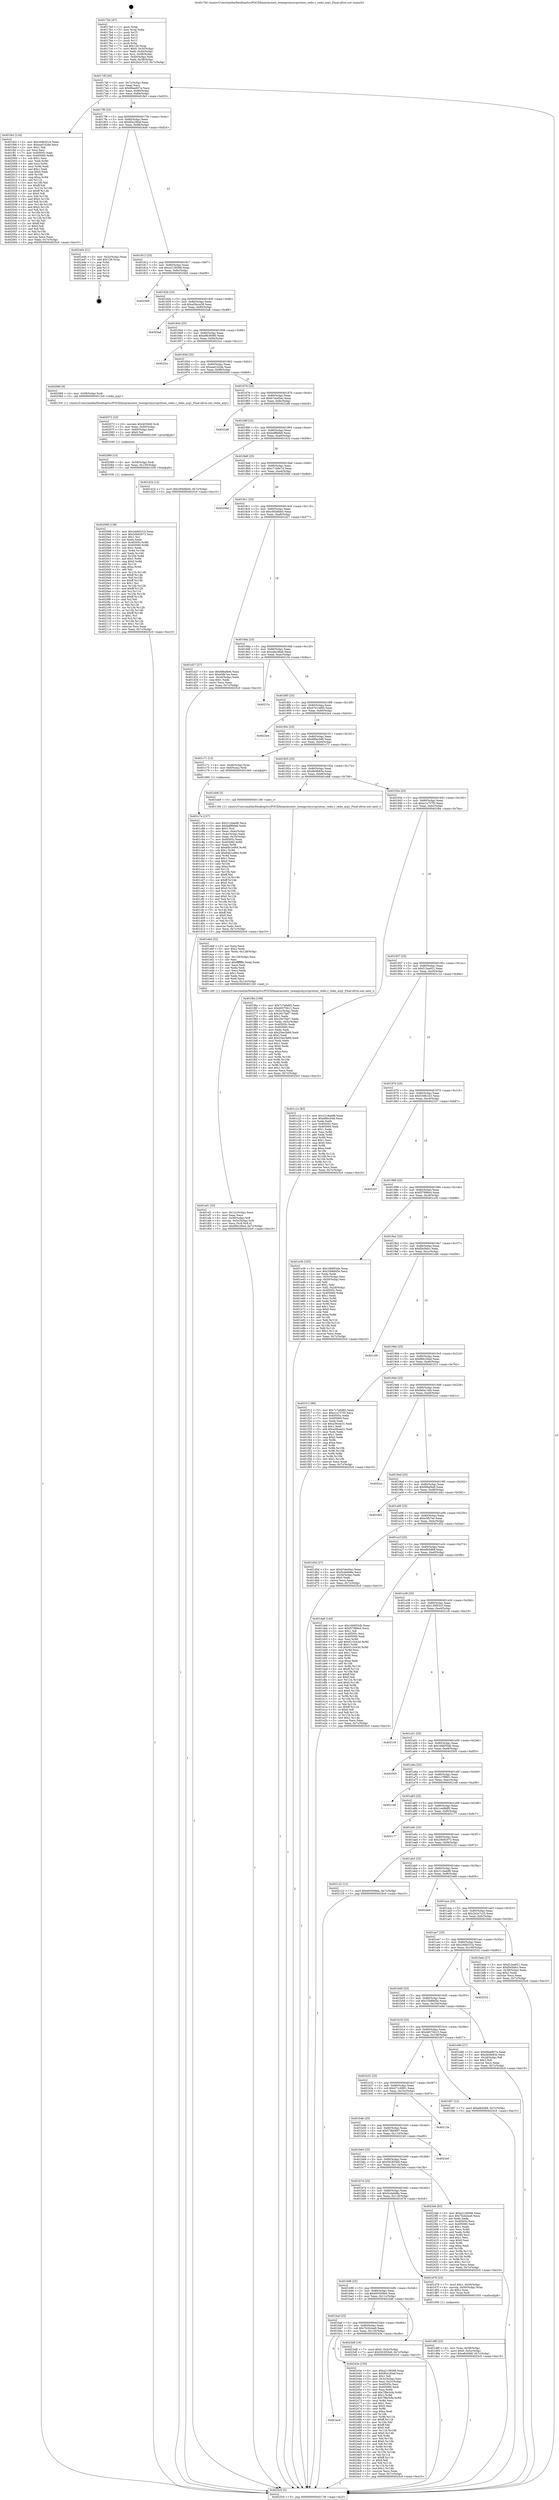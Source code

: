 digraph "0x4017b0" {
  label = "0x4017b0 (/mnt/c/Users/mathe/Desktop/tcc/POCII/binaries/extr_twemproxysrcprotonc_redis.c_redis_arg1_Final-ollvm.out::main(0))"
  labelloc = "t"
  node[shape=record]

  Entry [label="",width=0.3,height=0.3,shape=circle,fillcolor=black,style=filled]
  "0x4017df" [label="{
     0x4017df [26]\l
     | [instrs]\l
     &nbsp;&nbsp;0x4017df \<+3\>: mov -0x7c(%rbp),%eax\l
     &nbsp;&nbsp;0x4017e2 \<+2\>: mov %eax,%ecx\l
     &nbsp;&nbsp;0x4017e4 \<+6\>: sub $0x89ae857a,%ecx\l
     &nbsp;&nbsp;0x4017ea \<+3\>: mov %eax,-0x80(%rbp)\l
     &nbsp;&nbsp;0x4017ed \<+6\>: mov %ecx,-0x84(%rbp)\l
     &nbsp;&nbsp;0x4017f3 \<+6\>: je 0000000000401fe3 \<main+0x833\>\l
  }"]
  "0x401fe3" [label="{
     0x401fe3 [134]\l
     | [instrs]\l
     &nbsp;&nbsp;0x401fe3 \<+5\>: mov $0x2ddb531b,%eax\l
     &nbsp;&nbsp;0x401fe8 \<+5\>: mov $0xaad1d2de,%ecx\l
     &nbsp;&nbsp;0x401fed \<+2\>: mov $0x1,%dl\l
     &nbsp;&nbsp;0x401fef \<+2\>: xor %esi,%esi\l
     &nbsp;&nbsp;0x401ff1 \<+7\>: mov 0x40505c,%edi\l
     &nbsp;&nbsp;0x401ff8 \<+8\>: mov 0x405060,%r8d\l
     &nbsp;&nbsp;0x402000 \<+3\>: sub $0x1,%esi\l
     &nbsp;&nbsp;0x402003 \<+3\>: mov %edi,%r9d\l
     &nbsp;&nbsp;0x402006 \<+3\>: add %esi,%r9d\l
     &nbsp;&nbsp;0x402009 \<+4\>: imul %r9d,%edi\l
     &nbsp;&nbsp;0x40200d \<+3\>: and $0x1,%edi\l
     &nbsp;&nbsp;0x402010 \<+3\>: cmp $0x0,%edi\l
     &nbsp;&nbsp;0x402013 \<+4\>: sete %r10b\l
     &nbsp;&nbsp;0x402017 \<+4\>: cmp $0xa,%r8d\l
     &nbsp;&nbsp;0x40201b \<+4\>: setl %r11b\l
     &nbsp;&nbsp;0x40201f \<+3\>: mov %r10b,%bl\l
     &nbsp;&nbsp;0x402022 \<+3\>: xor $0xff,%bl\l
     &nbsp;&nbsp;0x402025 \<+3\>: mov %r11b,%r14b\l
     &nbsp;&nbsp;0x402028 \<+4\>: xor $0xff,%r14b\l
     &nbsp;&nbsp;0x40202c \<+3\>: xor $0x0,%dl\l
     &nbsp;&nbsp;0x40202f \<+3\>: mov %bl,%r15b\l
     &nbsp;&nbsp;0x402032 \<+4\>: and $0x0,%r15b\l
     &nbsp;&nbsp;0x402036 \<+3\>: and %dl,%r10b\l
     &nbsp;&nbsp;0x402039 \<+3\>: mov %r14b,%r12b\l
     &nbsp;&nbsp;0x40203c \<+4\>: and $0x0,%r12b\l
     &nbsp;&nbsp;0x402040 \<+3\>: and %dl,%r11b\l
     &nbsp;&nbsp;0x402043 \<+3\>: or %r10b,%r15b\l
     &nbsp;&nbsp;0x402046 \<+3\>: or %r11b,%r12b\l
     &nbsp;&nbsp;0x402049 \<+3\>: xor %r12b,%r15b\l
     &nbsp;&nbsp;0x40204c \<+3\>: or %r14b,%bl\l
     &nbsp;&nbsp;0x40204f \<+3\>: xor $0xff,%bl\l
     &nbsp;&nbsp;0x402052 \<+3\>: or $0x0,%dl\l
     &nbsp;&nbsp;0x402055 \<+2\>: and %dl,%bl\l
     &nbsp;&nbsp;0x402057 \<+3\>: or %bl,%r15b\l
     &nbsp;&nbsp;0x40205a \<+4\>: test $0x1,%r15b\l
     &nbsp;&nbsp;0x40205e \<+3\>: cmovne %ecx,%eax\l
     &nbsp;&nbsp;0x402061 \<+3\>: mov %eax,-0x7c(%rbp)\l
     &nbsp;&nbsp;0x402064 \<+5\>: jmp 00000000004025c0 \<main+0xe10\>\l
  }"]
  "0x4017f9" [label="{
     0x4017f9 [25]\l
     | [instrs]\l
     &nbsp;&nbsp;0x4017f9 \<+5\>: jmp 00000000004017fe \<main+0x4e\>\l
     &nbsp;&nbsp;0x4017fe \<+3\>: mov -0x80(%rbp),%eax\l
     &nbsp;&nbsp;0x401801 \<+5\>: sub $0x90a180af,%eax\l
     &nbsp;&nbsp;0x401806 \<+6\>: mov %eax,-0x88(%rbp)\l
     &nbsp;&nbsp;0x40180c \<+6\>: je 00000000004024d4 \<main+0xd24\>\l
  }"]
  Exit [label="",width=0.3,height=0.3,shape=circle,fillcolor=black,style=filled,peripheries=2]
  "0x4024d4" [label="{
     0x4024d4 [21]\l
     | [instrs]\l
     &nbsp;&nbsp;0x4024d4 \<+3\>: mov -0x2c(%rbp),%eax\l
     &nbsp;&nbsp;0x4024d7 \<+7\>: add $0x128,%rsp\l
     &nbsp;&nbsp;0x4024de \<+1\>: pop %rbx\l
     &nbsp;&nbsp;0x4024df \<+2\>: pop %r12\l
     &nbsp;&nbsp;0x4024e1 \<+2\>: pop %r13\l
     &nbsp;&nbsp;0x4024e3 \<+2\>: pop %r14\l
     &nbsp;&nbsp;0x4024e5 \<+2\>: pop %r15\l
     &nbsp;&nbsp;0x4024e7 \<+1\>: pop %rbp\l
     &nbsp;&nbsp;0x4024e8 \<+1\>: ret\l
  }"]
  "0x401812" [label="{
     0x401812 [25]\l
     | [instrs]\l
     &nbsp;&nbsp;0x401812 \<+5\>: jmp 0000000000401817 \<main+0x67\>\l
     &nbsp;&nbsp;0x401817 \<+3\>: mov -0x80(%rbp),%eax\l
     &nbsp;&nbsp;0x40181a \<+5\>: sub $0xa2136568,%eax\l
     &nbsp;&nbsp;0x40181f \<+6\>: mov %eax,-0x8c(%rbp)\l
     &nbsp;&nbsp;0x401825 \<+6\>: je 00000000004025b9 \<main+0xe09\>\l
  }"]
  "0x401bc8" [label="{
     0x401bc8\l
  }", style=dashed]
  "0x4025b9" [label="{
     0x4025b9\l
  }", style=dashed]
  "0x40182b" [label="{
     0x40182b [25]\l
     | [instrs]\l
     &nbsp;&nbsp;0x40182b \<+5\>: jmp 0000000000401830 \<main+0x80\>\l
     &nbsp;&nbsp;0x401830 \<+3\>: mov -0x80(%rbp),%eax\l
     &nbsp;&nbsp;0x401833 \<+5\>: sub $0xa58cca38,%eax\l
     &nbsp;&nbsp;0x401838 \<+6\>: mov %eax,-0x90(%rbp)\l
     &nbsp;&nbsp;0x40183e \<+6\>: je 00000000004025a8 \<main+0xdf8\>\l
  }"]
  "0x40243e" [label="{
     0x40243e [150]\l
     | [instrs]\l
     &nbsp;&nbsp;0x40243e \<+5\>: mov $0xa2136568,%eax\l
     &nbsp;&nbsp;0x402443 \<+5\>: mov $0x90a180af,%ecx\l
     &nbsp;&nbsp;0x402448 \<+2\>: mov $0x1,%dl\l
     &nbsp;&nbsp;0x40244a \<+3\>: mov -0x3c(%rbp),%esi\l
     &nbsp;&nbsp;0x40244d \<+3\>: mov %esi,-0x2c(%rbp)\l
     &nbsp;&nbsp;0x402450 \<+7\>: mov 0x40505c,%esi\l
     &nbsp;&nbsp;0x402457 \<+7\>: mov 0x405060,%edi\l
     &nbsp;&nbsp;0x40245e \<+3\>: mov %esi,%r8d\l
     &nbsp;&nbsp;0x402461 \<+7\>: add $0x7f8e3cfa,%r8d\l
     &nbsp;&nbsp;0x402468 \<+4\>: sub $0x1,%r8d\l
     &nbsp;&nbsp;0x40246c \<+7\>: sub $0x7f8e3cfa,%r8d\l
     &nbsp;&nbsp;0x402473 \<+4\>: imul %r8d,%esi\l
     &nbsp;&nbsp;0x402477 \<+3\>: and $0x1,%esi\l
     &nbsp;&nbsp;0x40247a \<+3\>: cmp $0x0,%esi\l
     &nbsp;&nbsp;0x40247d \<+4\>: sete %r9b\l
     &nbsp;&nbsp;0x402481 \<+3\>: cmp $0xa,%edi\l
     &nbsp;&nbsp;0x402484 \<+4\>: setl %r10b\l
     &nbsp;&nbsp;0x402488 \<+3\>: mov %r9b,%r11b\l
     &nbsp;&nbsp;0x40248b \<+4\>: xor $0xff,%r11b\l
     &nbsp;&nbsp;0x40248f \<+3\>: mov %r10b,%bl\l
     &nbsp;&nbsp;0x402492 \<+3\>: xor $0xff,%bl\l
     &nbsp;&nbsp;0x402495 \<+3\>: xor $0x0,%dl\l
     &nbsp;&nbsp;0x402498 \<+3\>: mov %r11b,%r14b\l
     &nbsp;&nbsp;0x40249b \<+4\>: and $0x0,%r14b\l
     &nbsp;&nbsp;0x40249f \<+3\>: and %dl,%r9b\l
     &nbsp;&nbsp;0x4024a2 \<+3\>: mov %bl,%r15b\l
     &nbsp;&nbsp;0x4024a5 \<+4\>: and $0x0,%r15b\l
     &nbsp;&nbsp;0x4024a9 \<+3\>: and %dl,%r10b\l
     &nbsp;&nbsp;0x4024ac \<+3\>: or %r9b,%r14b\l
     &nbsp;&nbsp;0x4024af \<+3\>: or %r10b,%r15b\l
     &nbsp;&nbsp;0x4024b2 \<+3\>: xor %r15b,%r14b\l
     &nbsp;&nbsp;0x4024b5 \<+3\>: or %bl,%r11b\l
     &nbsp;&nbsp;0x4024b8 \<+4\>: xor $0xff,%r11b\l
     &nbsp;&nbsp;0x4024bc \<+3\>: or $0x0,%dl\l
     &nbsp;&nbsp;0x4024bf \<+3\>: and %dl,%r11b\l
     &nbsp;&nbsp;0x4024c2 \<+3\>: or %r11b,%r14b\l
     &nbsp;&nbsp;0x4024c5 \<+4\>: test $0x1,%r14b\l
     &nbsp;&nbsp;0x4024c9 \<+3\>: cmovne %ecx,%eax\l
     &nbsp;&nbsp;0x4024cc \<+3\>: mov %eax,-0x7c(%rbp)\l
     &nbsp;&nbsp;0x4024cf \<+5\>: jmp 00000000004025c0 \<main+0xe10\>\l
  }"]
  "0x4025a8" [label="{
     0x4025a8\l
  }", style=dashed]
  "0x401844" [label="{
     0x401844 [25]\l
     | [instrs]\l
     &nbsp;&nbsp;0x401844 \<+5\>: jmp 0000000000401849 \<main+0x99\>\l
     &nbsp;&nbsp;0x401849 \<+3\>: mov -0x80(%rbp),%eax\l
     &nbsp;&nbsp;0x40184c \<+5\>: sub $0xa9636080,%eax\l
     &nbsp;&nbsp;0x401851 \<+6\>: mov %eax,-0x94(%rbp)\l
     &nbsp;&nbsp;0x401857 \<+6\>: je 00000000004023cc \<main+0xc1c\>\l
  }"]
  "0x401baf" [label="{
     0x401baf [25]\l
     | [instrs]\l
     &nbsp;&nbsp;0x401baf \<+5\>: jmp 0000000000401bb4 \<main+0x404\>\l
     &nbsp;&nbsp;0x401bb4 \<+3\>: mov -0x80(%rbp),%eax\l
     &nbsp;&nbsp;0x401bb7 \<+5\>: sub $0x7b2b2ea9,%eax\l
     &nbsp;&nbsp;0x401bbc \<+6\>: mov %eax,-0x120(%rbp)\l
     &nbsp;&nbsp;0x401bc2 \<+6\>: je 000000000040243e \<main+0xc8e\>\l
  }"]
  "0x4023cc" [label="{
     0x4023cc\l
  }", style=dashed]
  "0x40185d" [label="{
     0x40185d [25]\l
     | [instrs]\l
     &nbsp;&nbsp;0x40185d \<+5\>: jmp 0000000000401862 \<main+0xb2\>\l
     &nbsp;&nbsp;0x401862 \<+3\>: mov -0x80(%rbp),%eax\l
     &nbsp;&nbsp;0x401865 \<+5\>: sub $0xaad1d2de,%eax\l
     &nbsp;&nbsp;0x40186a \<+6\>: mov %eax,-0x98(%rbp)\l
     &nbsp;&nbsp;0x401870 \<+6\>: je 0000000000402069 \<main+0x8b9\>\l
  }"]
  "0x4023d8" [label="{
     0x4023d8 [19]\l
     | [instrs]\l
     &nbsp;&nbsp;0x4023d8 \<+7\>: movl $0x0,-0x3c(%rbp)\l
     &nbsp;&nbsp;0x4023df \<+7\>: movl $0x591855e6,-0x7c(%rbp)\l
     &nbsp;&nbsp;0x4023e6 \<+5\>: jmp 00000000004025c0 \<main+0xe10\>\l
  }"]
  "0x402069" [label="{
     0x402069 [9]\l
     | [instrs]\l
     &nbsp;&nbsp;0x402069 \<+4\>: mov -0x58(%rbp),%rdi\l
     &nbsp;&nbsp;0x40206d \<+5\>: call 00000000004013c0 \<redis_arg1\>\l
     | [calls]\l
     &nbsp;&nbsp;0x4013c0 \{1\} (/mnt/c/Users/mathe/Desktop/tcc/POCII/binaries/extr_twemproxysrcprotonc_redis.c_redis_arg1_Final-ollvm.out::redis_arg1)\l
  }"]
  "0x401876" [label="{
     0x401876 [25]\l
     | [instrs]\l
     &nbsp;&nbsp;0x401876 \<+5\>: jmp 000000000040187b \<main+0xcb\>\l
     &nbsp;&nbsp;0x40187b \<+3\>: mov -0x80(%rbp),%eax\l
     &nbsp;&nbsp;0x40187e \<+5\>: sub $0xb7ded5ec,%eax\l
     &nbsp;&nbsp;0x401883 \<+6\>: mov %eax,-0x9c(%rbp)\l
     &nbsp;&nbsp;0x401889 \<+6\>: je 00000000004022d8 \<main+0xb28\>\l
  }"]
  "0x402098" [label="{
     0x402098 [138]\l
     | [instrs]\l
     &nbsp;&nbsp;0x402098 \<+5\>: mov $0x2ddb531b,%eax\l
     &nbsp;&nbsp;0x40209d \<+5\>: mov $0x20b92073,%esi\l
     &nbsp;&nbsp;0x4020a2 \<+2\>: mov $0x1,%cl\l
     &nbsp;&nbsp;0x4020a4 \<+2\>: xor %edx,%edx\l
     &nbsp;&nbsp;0x4020a6 \<+8\>: mov 0x40505c,%r8d\l
     &nbsp;&nbsp;0x4020ae \<+8\>: mov 0x405060,%r9d\l
     &nbsp;&nbsp;0x4020b6 \<+3\>: sub $0x1,%edx\l
     &nbsp;&nbsp;0x4020b9 \<+3\>: mov %r8d,%r10d\l
     &nbsp;&nbsp;0x4020bc \<+3\>: add %edx,%r10d\l
     &nbsp;&nbsp;0x4020bf \<+4\>: imul %r10d,%r8d\l
     &nbsp;&nbsp;0x4020c3 \<+4\>: and $0x1,%r8d\l
     &nbsp;&nbsp;0x4020c7 \<+4\>: cmp $0x0,%r8d\l
     &nbsp;&nbsp;0x4020cb \<+4\>: sete %r11b\l
     &nbsp;&nbsp;0x4020cf \<+4\>: cmp $0xa,%r9d\l
     &nbsp;&nbsp;0x4020d3 \<+3\>: setl %bl\l
     &nbsp;&nbsp;0x4020d6 \<+3\>: mov %r11b,%r14b\l
     &nbsp;&nbsp;0x4020d9 \<+4\>: xor $0xff,%r14b\l
     &nbsp;&nbsp;0x4020dd \<+3\>: mov %bl,%r15b\l
     &nbsp;&nbsp;0x4020e0 \<+4\>: xor $0xff,%r15b\l
     &nbsp;&nbsp;0x4020e4 \<+3\>: xor $0x1,%cl\l
     &nbsp;&nbsp;0x4020e7 \<+3\>: mov %r14b,%r12b\l
     &nbsp;&nbsp;0x4020ea \<+4\>: and $0xff,%r12b\l
     &nbsp;&nbsp;0x4020ee \<+3\>: and %cl,%r11b\l
     &nbsp;&nbsp;0x4020f1 \<+3\>: mov %r15b,%r13b\l
     &nbsp;&nbsp;0x4020f4 \<+4\>: and $0xff,%r13b\l
     &nbsp;&nbsp;0x4020f8 \<+2\>: and %cl,%bl\l
     &nbsp;&nbsp;0x4020fa \<+3\>: or %r11b,%r12b\l
     &nbsp;&nbsp;0x4020fd \<+3\>: or %bl,%r13b\l
     &nbsp;&nbsp;0x402100 \<+3\>: xor %r13b,%r12b\l
     &nbsp;&nbsp;0x402103 \<+3\>: or %r15b,%r14b\l
     &nbsp;&nbsp;0x402106 \<+4\>: xor $0xff,%r14b\l
     &nbsp;&nbsp;0x40210a \<+3\>: or $0x1,%cl\l
     &nbsp;&nbsp;0x40210d \<+3\>: and %cl,%r14b\l
     &nbsp;&nbsp;0x402110 \<+3\>: or %r14b,%r12b\l
     &nbsp;&nbsp;0x402113 \<+4\>: test $0x1,%r12b\l
     &nbsp;&nbsp;0x402117 \<+3\>: cmovne %esi,%eax\l
     &nbsp;&nbsp;0x40211a \<+3\>: mov %eax,-0x7c(%rbp)\l
     &nbsp;&nbsp;0x40211d \<+5\>: jmp 00000000004025c0 \<main+0xe10\>\l
  }"]
  "0x4022d8" [label="{
     0x4022d8\l
  }", style=dashed]
  "0x40188f" [label="{
     0x40188f [25]\l
     | [instrs]\l
     &nbsp;&nbsp;0x40188f \<+5\>: jmp 0000000000401894 \<main+0xe4\>\l
     &nbsp;&nbsp;0x401894 \<+3\>: mov -0x80(%rbp),%eax\l
     &nbsp;&nbsp;0x401897 \<+5\>: sub $0xbdf8bfe8,%eax\l
     &nbsp;&nbsp;0x40189c \<+6\>: mov %eax,-0xa0(%rbp)\l
     &nbsp;&nbsp;0x4018a2 \<+6\>: je 0000000000401d1b \<main+0x56b\>\l
  }"]
  "0x402089" [label="{
     0x402089 [15]\l
     | [instrs]\l
     &nbsp;&nbsp;0x402089 \<+4\>: mov -0x58(%rbp),%rdi\l
     &nbsp;&nbsp;0x40208d \<+6\>: mov %eax,-0x130(%rbp)\l
     &nbsp;&nbsp;0x402093 \<+5\>: call 0000000000401030 \<free@plt\>\l
     | [calls]\l
     &nbsp;&nbsp;0x401030 \{1\} (unknown)\l
  }"]
  "0x401d1b" [label="{
     0x401d1b [12]\l
     | [instrs]\l
     &nbsp;&nbsp;0x401d1b \<+7\>: movl $0xc95b8bb0,-0x7c(%rbp)\l
     &nbsp;&nbsp;0x401d22 \<+5\>: jmp 00000000004025c0 \<main+0xe10\>\l
  }"]
  "0x4018a8" [label="{
     0x4018a8 [25]\l
     | [instrs]\l
     &nbsp;&nbsp;0x4018a8 \<+5\>: jmp 00000000004018ad \<main+0xfd\>\l
     &nbsp;&nbsp;0x4018ad \<+3\>: mov -0x80(%rbp),%eax\l
     &nbsp;&nbsp;0x4018b0 \<+5\>: sub $0xc71b8e7d,%eax\l
     &nbsp;&nbsp;0x4018b5 \<+6\>: mov %eax,-0xa4(%rbp)\l
     &nbsp;&nbsp;0x4018bb \<+6\>: je 000000000040256d \<main+0xdbd\>\l
  }"]
  "0x402072" [label="{
     0x402072 [23]\l
     | [instrs]\l
     &nbsp;&nbsp;0x402072 \<+10\>: movabs $0x4030d6,%rdi\l
     &nbsp;&nbsp;0x40207c \<+3\>: mov %eax,-0x60(%rbp)\l
     &nbsp;&nbsp;0x40207f \<+3\>: mov -0x60(%rbp),%esi\l
     &nbsp;&nbsp;0x402082 \<+2\>: mov $0x0,%al\l
     &nbsp;&nbsp;0x402084 \<+5\>: call 0000000000401040 \<printf@plt\>\l
     | [calls]\l
     &nbsp;&nbsp;0x401040 \{1\} (unknown)\l
  }"]
  "0x40256d" [label="{
     0x40256d\l
  }", style=dashed]
  "0x4018c1" [label="{
     0x4018c1 [25]\l
     | [instrs]\l
     &nbsp;&nbsp;0x4018c1 \<+5\>: jmp 00000000004018c6 \<main+0x116\>\l
     &nbsp;&nbsp;0x4018c6 \<+3\>: mov -0x80(%rbp),%eax\l
     &nbsp;&nbsp;0x4018c9 \<+5\>: sub $0xc95b8bb0,%eax\l
     &nbsp;&nbsp;0x4018ce \<+6\>: mov %eax,-0xa8(%rbp)\l
     &nbsp;&nbsp;0x4018d4 \<+6\>: je 0000000000401d27 \<main+0x577\>\l
  }"]
  "0x401ef1" [label="{
     0x401ef1 [33]\l
     | [instrs]\l
     &nbsp;&nbsp;0x401ef1 \<+6\>: mov -0x12c(%rbp),%ecx\l
     &nbsp;&nbsp;0x401ef7 \<+3\>: imul %eax,%ecx\l
     &nbsp;&nbsp;0x401efa \<+4\>: mov -0x58(%rbp),%r8\l
     &nbsp;&nbsp;0x401efe \<+4\>: movslq -0x5c(%rbp),%r9\l
     &nbsp;&nbsp;0x401f02 \<+4\>: mov %ecx,(%r8,%r9,4)\l
     &nbsp;&nbsp;0x401f06 \<+7\>: movl $0xf66c26ed,-0x7c(%rbp)\l
     &nbsp;&nbsp;0x401f0d \<+5\>: jmp 00000000004025c0 \<main+0xe10\>\l
  }"]
  "0x401d27" [label="{
     0x401d27 [27]\l
     | [instrs]\l
     &nbsp;&nbsp;0x401d27 \<+5\>: mov $0xfd6af4e6,%eax\l
     &nbsp;&nbsp;0x401d2c \<+5\>: mov $0xe5fb7ee,%ecx\l
     &nbsp;&nbsp;0x401d31 \<+3\>: mov -0x34(%rbp),%edx\l
     &nbsp;&nbsp;0x401d34 \<+3\>: cmp $0x1,%edx\l
     &nbsp;&nbsp;0x401d37 \<+3\>: cmovl %ecx,%eax\l
     &nbsp;&nbsp;0x401d3a \<+3\>: mov %eax,-0x7c(%rbp)\l
     &nbsp;&nbsp;0x401d3d \<+5\>: jmp 00000000004025c0 \<main+0xe10\>\l
  }"]
  "0x4018da" [label="{
     0x4018da [25]\l
     | [instrs]\l
     &nbsp;&nbsp;0x4018da \<+5\>: jmp 00000000004018df \<main+0x12f\>\l
     &nbsp;&nbsp;0x4018df \<+3\>: mov -0x80(%rbp),%eax\l
     &nbsp;&nbsp;0x4018e2 \<+5\>: sub $0xcabc48a6,%eax\l
     &nbsp;&nbsp;0x4018e7 \<+6\>: mov %eax,-0xac(%rbp)\l
     &nbsp;&nbsp;0x4018ed \<+6\>: je 000000000040215c \<main+0x9ac\>\l
  }"]
  "0x401ebd" [label="{
     0x401ebd [52]\l
     | [instrs]\l
     &nbsp;&nbsp;0x401ebd \<+2\>: xor %ecx,%ecx\l
     &nbsp;&nbsp;0x401ebf \<+5\>: mov $0x2,%edx\l
     &nbsp;&nbsp;0x401ec4 \<+6\>: mov %edx,-0x128(%rbp)\l
     &nbsp;&nbsp;0x401eca \<+1\>: cltd\l
     &nbsp;&nbsp;0x401ecb \<+6\>: mov -0x128(%rbp),%esi\l
     &nbsp;&nbsp;0x401ed1 \<+2\>: idiv %esi\l
     &nbsp;&nbsp;0x401ed3 \<+6\>: imul $0xfffffffe,%edx,%edx\l
     &nbsp;&nbsp;0x401ed9 \<+2\>: mov %ecx,%edi\l
     &nbsp;&nbsp;0x401edb \<+2\>: sub %edx,%edi\l
     &nbsp;&nbsp;0x401edd \<+2\>: mov %ecx,%edx\l
     &nbsp;&nbsp;0x401edf \<+3\>: sub $0x1,%edx\l
     &nbsp;&nbsp;0x401ee2 \<+2\>: add %edx,%edi\l
     &nbsp;&nbsp;0x401ee4 \<+2\>: sub %edi,%ecx\l
     &nbsp;&nbsp;0x401ee6 \<+6\>: mov %ecx,-0x12c(%rbp)\l
     &nbsp;&nbsp;0x401eec \<+5\>: call 0000000000401160 \<next_i\>\l
     | [calls]\l
     &nbsp;&nbsp;0x401160 \{1\} (/mnt/c/Users/mathe/Desktop/tcc/POCII/binaries/extr_twemproxysrcprotonc_redis.c_redis_arg1_Final-ollvm.out::next_i)\l
  }"]
  "0x40215c" [label="{
     0x40215c\l
  }", style=dashed]
  "0x4018f3" [label="{
     0x4018f3 [25]\l
     | [instrs]\l
     &nbsp;&nbsp;0x4018f3 \<+5\>: jmp 00000000004018f8 \<main+0x148\>\l
     &nbsp;&nbsp;0x4018f8 \<+3\>: mov -0x80(%rbp),%eax\l
     &nbsp;&nbsp;0x4018fb \<+5\>: sub $0xd7b14d92,%eax\l
     &nbsp;&nbsp;0x401900 \<+6\>: mov %eax,-0xb0(%rbp)\l
     &nbsp;&nbsp;0x401906 \<+6\>: je 00000000004022e4 \<main+0xb34\>\l
  }"]
  "0x401d8f" [label="{
     0x401d8f [23]\l
     | [instrs]\l
     &nbsp;&nbsp;0x401d8f \<+4\>: mov %rax,-0x58(%rbp)\l
     &nbsp;&nbsp;0x401d93 \<+7\>: movl $0x0,-0x5c(%rbp)\l
     &nbsp;&nbsp;0x401d9a \<+7\>: movl $0xefe5d68,-0x7c(%rbp)\l
     &nbsp;&nbsp;0x401da1 \<+5\>: jmp 00000000004025c0 \<main+0xe10\>\l
  }"]
  "0x4022e4" [label="{
     0x4022e4\l
  }", style=dashed]
  "0x40190c" [label="{
     0x40190c [25]\l
     | [instrs]\l
     &nbsp;&nbsp;0x40190c \<+5\>: jmp 0000000000401911 \<main+0x161\>\l
     &nbsp;&nbsp;0x401911 \<+3\>: mov -0x80(%rbp),%eax\l
     &nbsp;&nbsp;0x401914 \<+5\>: sub $0xd8fec048,%eax\l
     &nbsp;&nbsp;0x401919 \<+6\>: mov %eax,-0xb4(%rbp)\l
     &nbsp;&nbsp;0x40191f \<+6\>: je 0000000000401c71 \<main+0x4c1\>\l
  }"]
  "0x401b96" [label="{
     0x401b96 [25]\l
     | [instrs]\l
     &nbsp;&nbsp;0x401b96 \<+5\>: jmp 0000000000401b9b \<main+0x3eb\>\l
     &nbsp;&nbsp;0x401b9b \<+3\>: mov -0x80(%rbp),%eax\l
     &nbsp;&nbsp;0x401b9e \<+5\>: sub $0x693509eb,%eax\l
     &nbsp;&nbsp;0x401ba3 \<+6\>: mov %eax,-0x11c(%rbp)\l
     &nbsp;&nbsp;0x401ba9 \<+6\>: je 00000000004023d8 \<main+0xc28\>\l
  }"]
  "0x401c71" [label="{
     0x401c71 [13]\l
     | [instrs]\l
     &nbsp;&nbsp;0x401c71 \<+4\>: mov -0x48(%rbp),%rax\l
     &nbsp;&nbsp;0x401c75 \<+4\>: mov 0x8(%rax),%rdi\l
     &nbsp;&nbsp;0x401c79 \<+5\>: call 0000000000401060 \<atoi@plt\>\l
     | [calls]\l
     &nbsp;&nbsp;0x401060 \{1\} (unknown)\l
  }"]
  "0x401925" [label="{
     0x401925 [25]\l
     | [instrs]\l
     &nbsp;&nbsp;0x401925 \<+5\>: jmp 000000000040192a \<main+0x17a\>\l
     &nbsp;&nbsp;0x40192a \<+3\>: mov -0x80(%rbp),%eax\l
     &nbsp;&nbsp;0x40192d \<+5\>: sub $0xdb0fe83e,%eax\l
     &nbsp;&nbsp;0x401932 \<+6\>: mov %eax,-0xb8(%rbp)\l
     &nbsp;&nbsp;0x401938 \<+6\>: je 0000000000401eb8 \<main+0x708\>\l
  }"]
  "0x401d78" [label="{
     0x401d78 [23]\l
     | [instrs]\l
     &nbsp;&nbsp;0x401d78 \<+7\>: movl $0x1,-0x50(%rbp)\l
     &nbsp;&nbsp;0x401d7f \<+4\>: movslq -0x50(%rbp),%rax\l
     &nbsp;&nbsp;0x401d83 \<+4\>: shl $0x2,%rax\l
     &nbsp;&nbsp;0x401d87 \<+3\>: mov %rax,%rdi\l
     &nbsp;&nbsp;0x401d8a \<+5\>: call 0000000000401050 \<malloc@plt\>\l
     | [calls]\l
     &nbsp;&nbsp;0x401050 \{1\} (unknown)\l
  }"]
  "0x401eb8" [label="{
     0x401eb8 [5]\l
     | [instrs]\l
     &nbsp;&nbsp;0x401eb8 \<+5\>: call 0000000000401160 \<next_i\>\l
     | [calls]\l
     &nbsp;&nbsp;0x401160 \{1\} (/mnt/c/Users/mathe/Desktop/tcc/POCII/binaries/extr_twemproxysrcprotonc_redis.c_redis_arg1_Final-ollvm.out::next_i)\l
  }"]
  "0x40193e" [label="{
     0x40193e [25]\l
     | [instrs]\l
     &nbsp;&nbsp;0x40193e \<+5\>: jmp 0000000000401943 \<main+0x193\>\l
     &nbsp;&nbsp;0x401943 \<+3\>: mov -0x80(%rbp),%eax\l
     &nbsp;&nbsp;0x401946 \<+5\>: sub $0xe1a757f3,%eax\l
     &nbsp;&nbsp;0x40194b \<+6\>: mov %eax,-0xbc(%rbp)\l
     &nbsp;&nbsp;0x401951 \<+6\>: je 0000000000401f6a \<main+0x7ba\>\l
  }"]
  "0x401b7d" [label="{
     0x401b7d [25]\l
     | [instrs]\l
     &nbsp;&nbsp;0x401b7d \<+5\>: jmp 0000000000401b82 \<main+0x3d2\>\l
     &nbsp;&nbsp;0x401b82 \<+3\>: mov -0x80(%rbp),%eax\l
     &nbsp;&nbsp;0x401b85 \<+5\>: sub $0x5cda6d8a,%eax\l
     &nbsp;&nbsp;0x401b8a \<+6\>: mov %eax,-0x118(%rbp)\l
     &nbsp;&nbsp;0x401b90 \<+6\>: je 0000000000401d78 \<main+0x5c8\>\l
  }"]
  "0x401f6a" [label="{
     0x401f6a [109]\l
     | [instrs]\l
     &nbsp;&nbsp;0x401f6a \<+5\>: mov $0x7c7a0d65,%eax\l
     &nbsp;&nbsp;0x401f6f \<+5\>: mov $0x46570b15,%ecx\l
     &nbsp;&nbsp;0x401f74 \<+3\>: mov -0x5c(%rbp),%edx\l
     &nbsp;&nbsp;0x401f77 \<+6\>: sub $0x29c7fa67,%edx\l
     &nbsp;&nbsp;0x401f7d \<+3\>: add $0x1,%edx\l
     &nbsp;&nbsp;0x401f80 \<+6\>: add $0x29c7fa67,%edx\l
     &nbsp;&nbsp;0x401f86 \<+3\>: mov %edx,-0x5c(%rbp)\l
     &nbsp;&nbsp;0x401f89 \<+7\>: mov 0x40505c,%edx\l
     &nbsp;&nbsp;0x401f90 \<+7\>: mov 0x405060,%esi\l
     &nbsp;&nbsp;0x401f97 \<+2\>: mov %edx,%edi\l
     &nbsp;&nbsp;0x401f99 \<+6\>: sub $0x25ee3b69,%edi\l
     &nbsp;&nbsp;0x401f9f \<+3\>: sub $0x1,%edi\l
     &nbsp;&nbsp;0x401fa2 \<+6\>: add $0x25ee3b69,%edi\l
     &nbsp;&nbsp;0x401fa8 \<+3\>: imul %edi,%edx\l
     &nbsp;&nbsp;0x401fab \<+3\>: and $0x1,%edx\l
     &nbsp;&nbsp;0x401fae \<+3\>: cmp $0x0,%edx\l
     &nbsp;&nbsp;0x401fb1 \<+4\>: sete %r8b\l
     &nbsp;&nbsp;0x401fb5 \<+3\>: cmp $0xa,%esi\l
     &nbsp;&nbsp;0x401fb8 \<+4\>: setl %r9b\l
     &nbsp;&nbsp;0x401fbc \<+3\>: mov %r8b,%r10b\l
     &nbsp;&nbsp;0x401fbf \<+3\>: and %r9b,%r10b\l
     &nbsp;&nbsp;0x401fc2 \<+3\>: xor %r9b,%r8b\l
     &nbsp;&nbsp;0x401fc5 \<+3\>: or %r8b,%r10b\l
     &nbsp;&nbsp;0x401fc8 \<+4\>: test $0x1,%r10b\l
     &nbsp;&nbsp;0x401fcc \<+3\>: cmovne %ecx,%eax\l
     &nbsp;&nbsp;0x401fcf \<+3\>: mov %eax,-0x7c(%rbp)\l
     &nbsp;&nbsp;0x401fd2 \<+5\>: jmp 00000000004025c0 \<main+0xe10\>\l
  }"]
  "0x401957" [label="{
     0x401957 [25]\l
     | [instrs]\l
     &nbsp;&nbsp;0x401957 \<+5\>: jmp 000000000040195c \<main+0x1ac\>\l
     &nbsp;&nbsp;0x40195c \<+3\>: mov -0x80(%rbp),%eax\l
     &nbsp;&nbsp;0x40195f \<+5\>: sub $0xf12ea921,%eax\l
     &nbsp;&nbsp;0x401964 \<+6\>: mov %eax,-0xc0(%rbp)\l
     &nbsp;&nbsp;0x40196a \<+6\>: je 0000000000401c1e \<main+0x46e\>\l
  }"]
  "0x4023eb" [label="{
     0x4023eb [83]\l
     | [instrs]\l
     &nbsp;&nbsp;0x4023eb \<+5\>: mov $0xa2136568,%eax\l
     &nbsp;&nbsp;0x4023f0 \<+5\>: mov $0x7b2b2ea9,%ecx\l
     &nbsp;&nbsp;0x4023f5 \<+2\>: xor %edx,%edx\l
     &nbsp;&nbsp;0x4023f7 \<+7\>: mov 0x40505c,%esi\l
     &nbsp;&nbsp;0x4023fe \<+7\>: mov 0x405060,%edi\l
     &nbsp;&nbsp;0x402405 \<+3\>: sub $0x1,%edx\l
     &nbsp;&nbsp;0x402408 \<+3\>: mov %esi,%r8d\l
     &nbsp;&nbsp;0x40240b \<+3\>: add %edx,%r8d\l
     &nbsp;&nbsp;0x40240e \<+4\>: imul %r8d,%esi\l
     &nbsp;&nbsp;0x402412 \<+3\>: and $0x1,%esi\l
     &nbsp;&nbsp;0x402415 \<+3\>: cmp $0x0,%esi\l
     &nbsp;&nbsp;0x402418 \<+4\>: sete %r9b\l
     &nbsp;&nbsp;0x40241c \<+3\>: cmp $0xa,%edi\l
     &nbsp;&nbsp;0x40241f \<+4\>: setl %r10b\l
     &nbsp;&nbsp;0x402423 \<+3\>: mov %r9b,%r11b\l
     &nbsp;&nbsp;0x402426 \<+3\>: and %r10b,%r11b\l
     &nbsp;&nbsp;0x402429 \<+3\>: xor %r10b,%r9b\l
     &nbsp;&nbsp;0x40242c \<+3\>: or %r9b,%r11b\l
     &nbsp;&nbsp;0x40242f \<+4\>: test $0x1,%r11b\l
     &nbsp;&nbsp;0x402433 \<+3\>: cmovne %ecx,%eax\l
     &nbsp;&nbsp;0x402436 \<+3\>: mov %eax,-0x7c(%rbp)\l
     &nbsp;&nbsp;0x402439 \<+5\>: jmp 00000000004025c0 \<main+0xe10\>\l
  }"]
  "0x401c1e" [label="{
     0x401c1e [83]\l
     | [instrs]\l
     &nbsp;&nbsp;0x401c1e \<+5\>: mov $0x21c4ae88,%eax\l
     &nbsp;&nbsp;0x401c23 \<+5\>: mov $0xd8fec048,%ecx\l
     &nbsp;&nbsp;0x401c28 \<+2\>: xor %edx,%edx\l
     &nbsp;&nbsp;0x401c2a \<+7\>: mov 0x40505c,%esi\l
     &nbsp;&nbsp;0x401c31 \<+7\>: mov 0x405060,%edi\l
     &nbsp;&nbsp;0x401c38 \<+3\>: sub $0x1,%edx\l
     &nbsp;&nbsp;0x401c3b \<+3\>: mov %esi,%r8d\l
     &nbsp;&nbsp;0x401c3e \<+3\>: add %edx,%r8d\l
     &nbsp;&nbsp;0x401c41 \<+4\>: imul %r8d,%esi\l
     &nbsp;&nbsp;0x401c45 \<+3\>: and $0x1,%esi\l
     &nbsp;&nbsp;0x401c48 \<+3\>: cmp $0x0,%esi\l
     &nbsp;&nbsp;0x401c4b \<+4\>: sete %r9b\l
     &nbsp;&nbsp;0x401c4f \<+3\>: cmp $0xa,%edi\l
     &nbsp;&nbsp;0x401c52 \<+4\>: setl %r10b\l
     &nbsp;&nbsp;0x401c56 \<+3\>: mov %r9b,%r11b\l
     &nbsp;&nbsp;0x401c59 \<+3\>: and %r10b,%r11b\l
     &nbsp;&nbsp;0x401c5c \<+3\>: xor %r10b,%r9b\l
     &nbsp;&nbsp;0x401c5f \<+3\>: or %r9b,%r11b\l
     &nbsp;&nbsp;0x401c62 \<+4\>: test $0x1,%r11b\l
     &nbsp;&nbsp;0x401c66 \<+3\>: cmovne %ecx,%eax\l
     &nbsp;&nbsp;0x401c69 \<+3\>: mov %eax,-0x7c(%rbp)\l
     &nbsp;&nbsp;0x401c6c \<+5\>: jmp 00000000004025c0 \<main+0xe10\>\l
  }"]
  "0x401970" [label="{
     0x401970 [25]\l
     | [instrs]\l
     &nbsp;&nbsp;0x401970 \<+5\>: jmp 0000000000401975 \<main+0x1c5\>\l
     &nbsp;&nbsp;0x401975 \<+3\>: mov -0x80(%rbp),%eax\l
     &nbsp;&nbsp;0x401978 \<+5\>: sub $0xf168b1b3,%eax\l
     &nbsp;&nbsp;0x40197d \<+6\>: mov %eax,-0xc4(%rbp)\l
     &nbsp;&nbsp;0x401983 \<+6\>: je 0000000000402337 \<main+0xb87\>\l
  }"]
  "0x401b64" [label="{
     0x401b64 [25]\l
     | [instrs]\l
     &nbsp;&nbsp;0x401b64 \<+5\>: jmp 0000000000401b69 \<main+0x3b9\>\l
     &nbsp;&nbsp;0x401b69 \<+3\>: mov -0x80(%rbp),%eax\l
     &nbsp;&nbsp;0x401b6c \<+5\>: sub $0x591855e6,%eax\l
     &nbsp;&nbsp;0x401b71 \<+6\>: mov %eax,-0x114(%rbp)\l
     &nbsp;&nbsp;0x401b77 \<+6\>: je 00000000004023eb \<main+0xc3b\>\l
  }"]
  "0x402337" [label="{
     0x402337\l
  }", style=dashed]
  "0x401989" [label="{
     0x401989 [25]\l
     | [instrs]\l
     &nbsp;&nbsp;0x401989 \<+5\>: jmp 000000000040198e \<main+0x1de\>\l
     &nbsp;&nbsp;0x40198e \<+3\>: mov -0x80(%rbp),%eax\l
     &nbsp;&nbsp;0x401991 \<+5\>: sub $0xf57996e4,%eax\l
     &nbsp;&nbsp;0x401996 \<+6\>: mov %eax,-0xc8(%rbp)\l
     &nbsp;&nbsp;0x40199c \<+6\>: je 0000000000401e36 \<main+0x686\>\l
  }"]
  "0x402240" [label="{
     0x402240\l
  }", style=dashed]
  "0x401e36" [label="{
     0x401e36 [103]\l
     | [instrs]\l
     &nbsp;&nbsp;0x401e36 \<+5\>: mov $0x166855db,%eax\l
     &nbsp;&nbsp;0x401e3b \<+5\>: mov $0x33b89d5e,%ecx\l
     &nbsp;&nbsp;0x401e40 \<+2\>: xor %edx,%edx\l
     &nbsp;&nbsp;0x401e42 \<+3\>: mov -0x5c(%rbp),%esi\l
     &nbsp;&nbsp;0x401e45 \<+3\>: cmp -0x50(%rbp),%esi\l
     &nbsp;&nbsp;0x401e48 \<+4\>: setl %dil\l
     &nbsp;&nbsp;0x401e4c \<+4\>: and $0x1,%dil\l
     &nbsp;&nbsp;0x401e50 \<+4\>: mov %dil,-0x2d(%rbp)\l
     &nbsp;&nbsp;0x401e54 \<+7\>: mov 0x40505c,%esi\l
     &nbsp;&nbsp;0x401e5b \<+8\>: mov 0x405060,%r8d\l
     &nbsp;&nbsp;0x401e63 \<+3\>: sub $0x1,%edx\l
     &nbsp;&nbsp;0x401e66 \<+3\>: mov %esi,%r9d\l
     &nbsp;&nbsp;0x401e69 \<+3\>: add %edx,%r9d\l
     &nbsp;&nbsp;0x401e6c \<+4\>: imul %r9d,%esi\l
     &nbsp;&nbsp;0x401e70 \<+3\>: and $0x1,%esi\l
     &nbsp;&nbsp;0x401e73 \<+3\>: cmp $0x0,%esi\l
     &nbsp;&nbsp;0x401e76 \<+4\>: sete %dil\l
     &nbsp;&nbsp;0x401e7a \<+4\>: cmp $0xa,%r8d\l
     &nbsp;&nbsp;0x401e7e \<+4\>: setl %r10b\l
     &nbsp;&nbsp;0x401e82 \<+3\>: mov %dil,%r11b\l
     &nbsp;&nbsp;0x401e85 \<+3\>: and %r10b,%r11b\l
     &nbsp;&nbsp;0x401e88 \<+3\>: xor %r10b,%dil\l
     &nbsp;&nbsp;0x401e8b \<+3\>: or %dil,%r11b\l
     &nbsp;&nbsp;0x401e8e \<+4\>: test $0x1,%r11b\l
     &nbsp;&nbsp;0x401e92 \<+3\>: cmovne %ecx,%eax\l
     &nbsp;&nbsp;0x401e95 \<+3\>: mov %eax,-0x7c(%rbp)\l
     &nbsp;&nbsp;0x401e98 \<+5\>: jmp 00000000004025c0 \<main+0xe10\>\l
  }"]
  "0x4019a2" [label="{
     0x4019a2 [25]\l
     | [instrs]\l
     &nbsp;&nbsp;0x4019a2 \<+5\>: jmp 00000000004019a7 \<main+0x1f7\>\l
     &nbsp;&nbsp;0x4019a7 \<+3\>: mov -0x80(%rbp),%eax\l
     &nbsp;&nbsp;0x4019aa \<+5\>: sub $0xf5e5bfcc,%eax\l
     &nbsp;&nbsp;0x4019af \<+6\>: mov %eax,-0xcc(%rbp)\l
     &nbsp;&nbsp;0x4019b5 \<+6\>: je 0000000000401c06 \<main+0x456\>\l
  }"]
  "0x401b4b" [label="{
     0x401b4b [25]\l
     | [instrs]\l
     &nbsp;&nbsp;0x401b4b \<+5\>: jmp 0000000000401b50 \<main+0x3a0\>\l
     &nbsp;&nbsp;0x401b50 \<+3\>: mov -0x80(%rbp),%eax\l
     &nbsp;&nbsp;0x401b53 \<+5\>: sub $0x578b0697,%eax\l
     &nbsp;&nbsp;0x401b58 \<+6\>: mov %eax,-0x110(%rbp)\l
     &nbsp;&nbsp;0x401b5e \<+6\>: je 0000000000402240 \<main+0xa90\>\l
  }"]
  "0x401c06" [label="{
     0x401c06\l
  }", style=dashed]
  "0x4019bb" [label="{
     0x4019bb [25]\l
     | [instrs]\l
     &nbsp;&nbsp;0x4019bb \<+5\>: jmp 00000000004019c0 \<main+0x210\>\l
     &nbsp;&nbsp;0x4019c0 \<+3\>: mov -0x80(%rbp),%eax\l
     &nbsp;&nbsp;0x4019c3 \<+5\>: sub $0xf66c26ed,%eax\l
     &nbsp;&nbsp;0x4019c8 \<+6\>: mov %eax,-0xd0(%rbp)\l
     &nbsp;&nbsp;0x4019ce \<+6\>: je 0000000000401f12 \<main+0x762\>\l
  }"]
  "0x40212e" [label="{
     0x40212e\l
  }", style=dashed]
  "0x401f12" [label="{
     0x401f12 [88]\l
     | [instrs]\l
     &nbsp;&nbsp;0x401f12 \<+5\>: mov $0x7c7a0d65,%eax\l
     &nbsp;&nbsp;0x401f17 \<+5\>: mov $0xe1a757f3,%ecx\l
     &nbsp;&nbsp;0x401f1c \<+7\>: mov 0x40505c,%edx\l
     &nbsp;&nbsp;0x401f23 \<+7\>: mov 0x405060,%esi\l
     &nbsp;&nbsp;0x401f2a \<+2\>: mov %edx,%edi\l
     &nbsp;&nbsp;0x401f2c \<+6\>: sub $0xa39cee31,%edi\l
     &nbsp;&nbsp;0x401f32 \<+3\>: sub $0x1,%edi\l
     &nbsp;&nbsp;0x401f35 \<+6\>: add $0xa39cee31,%edi\l
     &nbsp;&nbsp;0x401f3b \<+3\>: imul %edi,%edx\l
     &nbsp;&nbsp;0x401f3e \<+3\>: and $0x1,%edx\l
     &nbsp;&nbsp;0x401f41 \<+3\>: cmp $0x0,%edx\l
     &nbsp;&nbsp;0x401f44 \<+4\>: sete %r8b\l
     &nbsp;&nbsp;0x401f48 \<+3\>: cmp $0xa,%esi\l
     &nbsp;&nbsp;0x401f4b \<+4\>: setl %r9b\l
     &nbsp;&nbsp;0x401f4f \<+3\>: mov %r8b,%r10b\l
     &nbsp;&nbsp;0x401f52 \<+3\>: and %r9b,%r10b\l
     &nbsp;&nbsp;0x401f55 \<+3\>: xor %r9b,%r8b\l
     &nbsp;&nbsp;0x401f58 \<+3\>: or %r8b,%r10b\l
     &nbsp;&nbsp;0x401f5b \<+4\>: test $0x1,%r10b\l
     &nbsp;&nbsp;0x401f5f \<+3\>: cmovne %ecx,%eax\l
     &nbsp;&nbsp;0x401f62 \<+3\>: mov %eax,-0x7c(%rbp)\l
     &nbsp;&nbsp;0x401f65 \<+5\>: jmp 00000000004025c0 \<main+0xe10\>\l
  }"]
  "0x4019d4" [label="{
     0x4019d4 [25]\l
     | [instrs]\l
     &nbsp;&nbsp;0x4019d4 \<+5\>: jmp 00000000004019d9 \<main+0x229\>\l
     &nbsp;&nbsp;0x4019d9 \<+3\>: mov -0x80(%rbp),%eax\l
     &nbsp;&nbsp;0x4019dc \<+5\>: sub $0xfa6a13d4,%eax\l
     &nbsp;&nbsp;0x4019e1 \<+6\>: mov %eax,-0xd4(%rbp)\l
     &nbsp;&nbsp;0x4019e7 \<+6\>: je 00000000004022cc \<main+0xb1c\>\l
  }"]
  "0x401b32" [label="{
     0x401b32 [25]\l
     | [instrs]\l
     &nbsp;&nbsp;0x401b32 \<+5\>: jmp 0000000000401b37 \<main+0x387\>\l
     &nbsp;&nbsp;0x401b37 \<+3\>: mov -0x80(%rbp),%eax\l
     &nbsp;&nbsp;0x401b3a \<+5\>: sub $0x471c6901,%eax\l
     &nbsp;&nbsp;0x401b3f \<+6\>: mov %eax,-0x10c(%rbp)\l
     &nbsp;&nbsp;0x401b45 \<+6\>: je 000000000040212e \<main+0x97e\>\l
  }"]
  "0x4022cc" [label="{
     0x4022cc\l
  }", style=dashed]
  "0x4019ed" [label="{
     0x4019ed [25]\l
     | [instrs]\l
     &nbsp;&nbsp;0x4019ed \<+5\>: jmp 00000000004019f2 \<main+0x242\>\l
     &nbsp;&nbsp;0x4019f2 \<+3\>: mov -0x80(%rbp),%eax\l
     &nbsp;&nbsp;0x4019f5 \<+5\>: sub $0xfd6af4e6,%eax\l
     &nbsp;&nbsp;0x4019fa \<+6\>: mov %eax,-0xd8(%rbp)\l
     &nbsp;&nbsp;0x401a00 \<+6\>: je 0000000000401d42 \<main+0x592\>\l
  }"]
  "0x401fd7" [label="{
     0x401fd7 [12]\l
     | [instrs]\l
     &nbsp;&nbsp;0x401fd7 \<+7\>: movl $0xefe5d68,-0x7c(%rbp)\l
     &nbsp;&nbsp;0x401fde \<+5\>: jmp 00000000004025c0 \<main+0xe10\>\l
  }"]
  "0x401d42" [label="{
     0x401d42\l
  }", style=dashed]
  "0x401a06" [label="{
     0x401a06 [25]\l
     | [instrs]\l
     &nbsp;&nbsp;0x401a06 \<+5\>: jmp 0000000000401a0b \<main+0x25b\>\l
     &nbsp;&nbsp;0x401a0b \<+3\>: mov -0x80(%rbp),%eax\l
     &nbsp;&nbsp;0x401a0e \<+5\>: sub $0xe5fb7ee,%eax\l
     &nbsp;&nbsp;0x401a13 \<+6\>: mov %eax,-0xdc(%rbp)\l
     &nbsp;&nbsp;0x401a19 \<+6\>: je 0000000000401d5d \<main+0x5ad\>\l
  }"]
  "0x401b19" [label="{
     0x401b19 [25]\l
     | [instrs]\l
     &nbsp;&nbsp;0x401b19 \<+5\>: jmp 0000000000401b1e \<main+0x36e\>\l
     &nbsp;&nbsp;0x401b1e \<+3\>: mov -0x80(%rbp),%eax\l
     &nbsp;&nbsp;0x401b21 \<+5\>: sub $0x46570b15,%eax\l
     &nbsp;&nbsp;0x401b26 \<+6\>: mov %eax,-0x108(%rbp)\l
     &nbsp;&nbsp;0x401b2c \<+6\>: je 0000000000401fd7 \<main+0x827\>\l
  }"]
  "0x401d5d" [label="{
     0x401d5d [27]\l
     | [instrs]\l
     &nbsp;&nbsp;0x401d5d \<+5\>: mov $0xb7ded5ec,%eax\l
     &nbsp;&nbsp;0x401d62 \<+5\>: mov $0x5cda6d8a,%ecx\l
     &nbsp;&nbsp;0x401d67 \<+3\>: mov -0x34(%rbp),%edx\l
     &nbsp;&nbsp;0x401d6a \<+3\>: cmp $0x0,%edx\l
     &nbsp;&nbsp;0x401d6d \<+3\>: cmove %ecx,%eax\l
     &nbsp;&nbsp;0x401d70 \<+3\>: mov %eax,-0x7c(%rbp)\l
     &nbsp;&nbsp;0x401d73 \<+5\>: jmp 00000000004025c0 \<main+0xe10\>\l
  }"]
  "0x401a1f" [label="{
     0x401a1f [25]\l
     | [instrs]\l
     &nbsp;&nbsp;0x401a1f \<+5\>: jmp 0000000000401a24 \<main+0x274\>\l
     &nbsp;&nbsp;0x401a24 \<+3\>: mov -0x80(%rbp),%eax\l
     &nbsp;&nbsp;0x401a27 \<+5\>: sub $0xefe5d68,%eax\l
     &nbsp;&nbsp;0x401a2c \<+6\>: mov %eax,-0xe0(%rbp)\l
     &nbsp;&nbsp;0x401a32 \<+6\>: je 0000000000401da6 \<main+0x5f6\>\l
  }"]
  "0x401e9d" [label="{
     0x401e9d [27]\l
     | [instrs]\l
     &nbsp;&nbsp;0x401e9d \<+5\>: mov $0x89ae857a,%eax\l
     &nbsp;&nbsp;0x401ea2 \<+5\>: mov $0xdb0fe83e,%ecx\l
     &nbsp;&nbsp;0x401ea7 \<+3\>: mov -0x2d(%rbp),%dl\l
     &nbsp;&nbsp;0x401eaa \<+3\>: test $0x1,%dl\l
     &nbsp;&nbsp;0x401ead \<+3\>: cmovne %ecx,%eax\l
     &nbsp;&nbsp;0x401eb0 \<+3\>: mov %eax,-0x7c(%rbp)\l
     &nbsp;&nbsp;0x401eb3 \<+5\>: jmp 00000000004025c0 \<main+0xe10\>\l
  }"]
  "0x401da6" [label="{
     0x401da6 [144]\l
     | [instrs]\l
     &nbsp;&nbsp;0x401da6 \<+5\>: mov $0x166855db,%eax\l
     &nbsp;&nbsp;0x401dab \<+5\>: mov $0xf57996e4,%ecx\l
     &nbsp;&nbsp;0x401db0 \<+2\>: mov $0x1,%dl\l
     &nbsp;&nbsp;0x401db2 \<+7\>: mov 0x40505c,%esi\l
     &nbsp;&nbsp;0x401db9 \<+7\>: mov 0x405060,%edi\l
     &nbsp;&nbsp;0x401dc0 \<+3\>: mov %esi,%r8d\l
     &nbsp;&nbsp;0x401dc3 \<+7\>: add $0x91c3cb3d,%r8d\l
     &nbsp;&nbsp;0x401dca \<+4\>: sub $0x1,%r8d\l
     &nbsp;&nbsp;0x401dce \<+7\>: sub $0x91c3cb3d,%r8d\l
     &nbsp;&nbsp;0x401dd5 \<+4\>: imul %r8d,%esi\l
     &nbsp;&nbsp;0x401dd9 \<+3\>: and $0x1,%esi\l
     &nbsp;&nbsp;0x401ddc \<+3\>: cmp $0x0,%esi\l
     &nbsp;&nbsp;0x401ddf \<+4\>: sete %r9b\l
     &nbsp;&nbsp;0x401de3 \<+3\>: cmp $0xa,%edi\l
     &nbsp;&nbsp;0x401de6 \<+4\>: setl %r10b\l
     &nbsp;&nbsp;0x401dea \<+3\>: mov %r9b,%r11b\l
     &nbsp;&nbsp;0x401ded \<+4\>: xor $0xff,%r11b\l
     &nbsp;&nbsp;0x401df1 \<+3\>: mov %r10b,%bl\l
     &nbsp;&nbsp;0x401df4 \<+3\>: xor $0xff,%bl\l
     &nbsp;&nbsp;0x401df7 \<+3\>: xor $0x0,%dl\l
     &nbsp;&nbsp;0x401dfa \<+3\>: mov %r11b,%r14b\l
     &nbsp;&nbsp;0x401dfd \<+4\>: and $0x0,%r14b\l
     &nbsp;&nbsp;0x401e01 \<+3\>: and %dl,%r9b\l
     &nbsp;&nbsp;0x401e04 \<+3\>: mov %bl,%r15b\l
     &nbsp;&nbsp;0x401e07 \<+4\>: and $0x0,%r15b\l
     &nbsp;&nbsp;0x401e0b \<+3\>: and %dl,%r10b\l
     &nbsp;&nbsp;0x401e0e \<+3\>: or %r9b,%r14b\l
     &nbsp;&nbsp;0x401e11 \<+3\>: or %r10b,%r15b\l
     &nbsp;&nbsp;0x401e14 \<+3\>: xor %r15b,%r14b\l
     &nbsp;&nbsp;0x401e17 \<+3\>: or %bl,%r11b\l
     &nbsp;&nbsp;0x401e1a \<+4\>: xor $0xff,%r11b\l
     &nbsp;&nbsp;0x401e1e \<+3\>: or $0x0,%dl\l
     &nbsp;&nbsp;0x401e21 \<+3\>: and %dl,%r11b\l
     &nbsp;&nbsp;0x401e24 \<+3\>: or %r11b,%r14b\l
     &nbsp;&nbsp;0x401e27 \<+4\>: test $0x1,%r14b\l
     &nbsp;&nbsp;0x401e2b \<+3\>: cmovne %ecx,%eax\l
     &nbsp;&nbsp;0x401e2e \<+3\>: mov %eax,-0x7c(%rbp)\l
     &nbsp;&nbsp;0x401e31 \<+5\>: jmp 00000000004025c0 \<main+0xe10\>\l
  }"]
  "0x401a38" [label="{
     0x401a38 [25]\l
     | [instrs]\l
     &nbsp;&nbsp;0x401a38 \<+5\>: jmp 0000000000401a3d \<main+0x28d\>\l
     &nbsp;&nbsp;0x401a3d \<+3\>: mov -0x80(%rbp),%eax\l
     &nbsp;&nbsp;0x401a40 \<+5\>: sub $0x139f53c5,%eax\l
     &nbsp;&nbsp;0x401a45 \<+6\>: mov %eax,-0xe4(%rbp)\l
     &nbsp;&nbsp;0x401a4b \<+6\>: je 00000000004021c9 \<main+0xa19\>\l
  }"]
  "0x401b00" [label="{
     0x401b00 [25]\l
     | [instrs]\l
     &nbsp;&nbsp;0x401b00 \<+5\>: jmp 0000000000401b05 \<main+0x355\>\l
     &nbsp;&nbsp;0x401b05 \<+3\>: mov -0x80(%rbp),%eax\l
     &nbsp;&nbsp;0x401b08 \<+5\>: sub $0x33b89d5e,%eax\l
     &nbsp;&nbsp;0x401b0d \<+6\>: mov %eax,-0x104(%rbp)\l
     &nbsp;&nbsp;0x401b13 \<+6\>: je 0000000000401e9d \<main+0x6ed\>\l
  }"]
  "0x4021c9" [label="{
     0x4021c9\l
  }", style=dashed]
  "0x401a51" [label="{
     0x401a51 [25]\l
     | [instrs]\l
     &nbsp;&nbsp;0x401a51 \<+5\>: jmp 0000000000401a56 \<main+0x2a6\>\l
     &nbsp;&nbsp;0x401a56 \<+3\>: mov -0x80(%rbp),%eax\l
     &nbsp;&nbsp;0x401a59 \<+5\>: sub $0x166855db,%eax\l
     &nbsp;&nbsp;0x401a5e \<+6\>: mov %eax,-0xe8(%rbp)\l
     &nbsp;&nbsp;0x401a64 \<+6\>: je 0000000000402505 \<main+0xd55\>\l
  }"]
  "0x402532" [label="{
     0x402532\l
  }", style=dashed]
  "0x402505" [label="{
     0x402505\l
  }", style=dashed]
  "0x401a6a" [label="{
     0x401a6a [25]\l
     | [instrs]\l
     &nbsp;&nbsp;0x401a6a \<+5\>: jmp 0000000000401a6f \<main+0x2bf\>\l
     &nbsp;&nbsp;0x401a6f \<+3\>: mov -0x80(%rbp),%eax\l
     &nbsp;&nbsp;0x401a72 \<+5\>: sub $0x1c7f9fd1,%eax\l
     &nbsp;&nbsp;0x401a77 \<+6\>: mov %eax,-0xec(%rbp)\l
     &nbsp;&nbsp;0x401a7d \<+6\>: je 00000000004021e8 \<main+0xa38\>\l
  }"]
  "0x401c7e" [label="{
     0x401c7e [157]\l
     | [instrs]\l
     &nbsp;&nbsp;0x401c7e \<+5\>: mov $0x21c4ae88,%ecx\l
     &nbsp;&nbsp;0x401c83 \<+5\>: mov $0xbdf8bfe8,%edx\l
     &nbsp;&nbsp;0x401c88 \<+3\>: mov $0x1,%sil\l
     &nbsp;&nbsp;0x401c8b \<+3\>: mov %eax,-0x4c(%rbp)\l
     &nbsp;&nbsp;0x401c8e \<+3\>: mov -0x4c(%rbp),%eax\l
     &nbsp;&nbsp;0x401c91 \<+3\>: mov %eax,-0x34(%rbp)\l
     &nbsp;&nbsp;0x401c94 \<+7\>: mov 0x40505c,%eax\l
     &nbsp;&nbsp;0x401c9b \<+8\>: mov 0x405060,%r8d\l
     &nbsp;&nbsp;0x401ca3 \<+3\>: mov %eax,%r9d\l
     &nbsp;&nbsp;0x401ca6 \<+7\>: sub $0x6db1e964,%r9d\l
     &nbsp;&nbsp;0x401cad \<+4\>: sub $0x1,%r9d\l
     &nbsp;&nbsp;0x401cb1 \<+7\>: add $0x6db1e964,%r9d\l
     &nbsp;&nbsp;0x401cb8 \<+4\>: imul %r9d,%eax\l
     &nbsp;&nbsp;0x401cbc \<+3\>: and $0x1,%eax\l
     &nbsp;&nbsp;0x401cbf \<+3\>: cmp $0x0,%eax\l
     &nbsp;&nbsp;0x401cc2 \<+4\>: sete %r10b\l
     &nbsp;&nbsp;0x401cc6 \<+4\>: cmp $0xa,%r8d\l
     &nbsp;&nbsp;0x401cca \<+4\>: setl %r11b\l
     &nbsp;&nbsp;0x401cce \<+3\>: mov %r10b,%bl\l
     &nbsp;&nbsp;0x401cd1 \<+3\>: xor $0xff,%bl\l
     &nbsp;&nbsp;0x401cd4 \<+3\>: mov %r11b,%r14b\l
     &nbsp;&nbsp;0x401cd7 \<+4\>: xor $0xff,%r14b\l
     &nbsp;&nbsp;0x401cdb \<+4\>: xor $0x0,%sil\l
     &nbsp;&nbsp;0x401cdf \<+3\>: mov %bl,%r15b\l
     &nbsp;&nbsp;0x401ce2 \<+4\>: and $0x0,%r15b\l
     &nbsp;&nbsp;0x401ce6 \<+3\>: and %sil,%r10b\l
     &nbsp;&nbsp;0x401ce9 \<+3\>: mov %r14b,%r12b\l
     &nbsp;&nbsp;0x401cec \<+4\>: and $0x0,%r12b\l
     &nbsp;&nbsp;0x401cf0 \<+3\>: and %sil,%r11b\l
     &nbsp;&nbsp;0x401cf3 \<+3\>: or %r10b,%r15b\l
     &nbsp;&nbsp;0x401cf6 \<+3\>: or %r11b,%r12b\l
     &nbsp;&nbsp;0x401cf9 \<+3\>: xor %r12b,%r15b\l
     &nbsp;&nbsp;0x401cfc \<+3\>: or %r14b,%bl\l
     &nbsp;&nbsp;0x401cff \<+3\>: xor $0xff,%bl\l
     &nbsp;&nbsp;0x401d02 \<+4\>: or $0x0,%sil\l
     &nbsp;&nbsp;0x401d06 \<+3\>: and %sil,%bl\l
     &nbsp;&nbsp;0x401d09 \<+3\>: or %bl,%r15b\l
     &nbsp;&nbsp;0x401d0c \<+4\>: test $0x1,%r15b\l
     &nbsp;&nbsp;0x401d10 \<+3\>: cmovne %edx,%ecx\l
     &nbsp;&nbsp;0x401d13 \<+3\>: mov %ecx,-0x7c(%rbp)\l
     &nbsp;&nbsp;0x401d16 \<+5\>: jmp 00000000004025c0 \<main+0xe10\>\l
  }"]
  "0x4021e8" [label="{
     0x4021e8\l
  }", style=dashed]
  "0x401a83" [label="{
     0x401a83 [25]\l
     | [instrs]\l
     &nbsp;&nbsp;0x401a83 \<+5\>: jmp 0000000000401a88 \<main+0x2d8\>\l
     &nbsp;&nbsp;0x401a88 \<+3\>: mov -0x80(%rbp),%eax\l
     &nbsp;&nbsp;0x401a8b \<+5\>: sub $0x1ce68df0,%eax\l
     &nbsp;&nbsp;0x401a90 \<+6\>: mov %eax,-0xf0(%rbp)\l
     &nbsp;&nbsp;0x401a96 \<+6\>: je 0000000000402177 \<main+0x9c7\>\l
  }"]
  "0x4017b0" [label="{
     0x4017b0 [47]\l
     | [instrs]\l
     &nbsp;&nbsp;0x4017b0 \<+1\>: push %rbp\l
     &nbsp;&nbsp;0x4017b1 \<+3\>: mov %rsp,%rbp\l
     &nbsp;&nbsp;0x4017b4 \<+2\>: push %r15\l
     &nbsp;&nbsp;0x4017b6 \<+2\>: push %r14\l
     &nbsp;&nbsp;0x4017b8 \<+2\>: push %r13\l
     &nbsp;&nbsp;0x4017ba \<+2\>: push %r12\l
     &nbsp;&nbsp;0x4017bc \<+1\>: push %rbx\l
     &nbsp;&nbsp;0x4017bd \<+7\>: sub $0x128,%rsp\l
     &nbsp;&nbsp;0x4017c4 \<+7\>: movl $0x0,-0x3c(%rbp)\l
     &nbsp;&nbsp;0x4017cb \<+3\>: mov %edi,-0x40(%rbp)\l
     &nbsp;&nbsp;0x4017ce \<+4\>: mov %rsi,-0x48(%rbp)\l
     &nbsp;&nbsp;0x4017d2 \<+3\>: mov -0x40(%rbp),%edi\l
     &nbsp;&nbsp;0x4017d5 \<+3\>: mov %edi,-0x38(%rbp)\l
     &nbsp;&nbsp;0x4017d8 \<+7\>: movl $0x2b2e7c25,-0x7c(%rbp)\l
  }"]
  "0x402177" [label="{
     0x402177\l
  }", style=dashed]
  "0x401a9c" [label="{
     0x401a9c [25]\l
     | [instrs]\l
     &nbsp;&nbsp;0x401a9c \<+5\>: jmp 0000000000401aa1 \<main+0x2f1\>\l
     &nbsp;&nbsp;0x401aa1 \<+3\>: mov -0x80(%rbp),%eax\l
     &nbsp;&nbsp;0x401aa4 \<+5\>: sub $0x20b92073,%eax\l
     &nbsp;&nbsp;0x401aa9 \<+6\>: mov %eax,-0xf4(%rbp)\l
     &nbsp;&nbsp;0x401aaf \<+6\>: je 0000000000402122 \<main+0x972\>\l
  }"]
  "0x4025c0" [label="{
     0x4025c0 [5]\l
     | [instrs]\l
     &nbsp;&nbsp;0x4025c0 \<+5\>: jmp 00000000004017df \<main+0x2f\>\l
  }"]
  "0x402122" [label="{
     0x402122 [12]\l
     | [instrs]\l
     &nbsp;&nbsp;0x402122 \<+7\>: movl $0x693509eb,-0x7c(%rbp)\l
     &nbsp;&nbsp;0x402129 \<+5\>: jmp 00000000004025c0 \<main+0xe10\>\l
  }"]
  "0x401ab5" [label="{
     0x401ab5 [25]\l
     | [instrs]\l
     &nbsp;&nbsp;0x401ab5 \<+5\>: jmp 0000000000401aba \<main+0x30a\>\l
     &nbsp;&nbsp;0x401aba \<+3\>: mov -0x80(%rbp),%eax\l
     &nbsp;&nbsp;0x401abd \<+5\>: sub $0x21c4ae88,%eax\l
     &nbsp;&nbsp;0x401ac2 \<+6\>: mov %eax,-0xf8(%rbp)\l
     &nbsp;&nbsp;0x401ac8 \<+6\>: je 00000000004024e9 \<main+0xd39\>\l
  }"]
  "0x401ae7" [label="{
     0x401ae7 [25]\l
     | [instrs]\l
     &nbsp;&nbsp;0x401ae7 \<+5\>: jmp 0000000000401aec \<main+0x33c\>\l
     &nbsp;&nbsp;0x401aec \<+3\>: mov -0x80(%rbp),%eax\l
     &nbsp;&nbsp;0x401aef \<+5\>: sub $0x2ddb531b,%eax\l
     &nbsp;&nbsp;0x401af4 \<+6\>: mov %eax,-0x100(%rbp)\l
     &nbsp;&nbsp;0x401afa \<+6\>: je 0000000000402532 \<main+0xd82\>\l
  }"]
  "0x4024e9" [label="{
     0x4024e9\l
  }", style=dashed]
  "0x401ace" [label="{
     0x401ace [25]\l
     | [instrs]\l
     &nbsp;&nbsp;0x401ace \<+5\>: jmp 0000000000401ad3 \<main+0x323\>\l
     &nbsp;&nbsp;0x401ad3 \<+3\>: mov -0x80(%rbp),%eax\l
     &nbsp;&nbsp;0x401ad6 \<+5\>: sub $0x2b2e7c25,%eax\l
     &nbsp;&nbsp;0x401adb \<+6\>: mov %eax,-0xfc(%rbp)\l
     &nbsp;&nbsp;0x401ae1 \<+6\>: je 0000000000401beb \<main+0x43b\>\l
  }"]
  "0x401beb" [label="{
     0x401beb [27]\l
     | [instrs]\l
     &nbsp;&nbsp;0x401beb \<+5\>: mov $0xf12ea921,%eax\l
     &nbsp;&nbsp;0x401bf0 \<+5\>: mov $0xf5e5bfcc,%ecx\l
     &nbsp;&nbsp;0x401bf5 \<+3\>: mov -0x38(%rbp),%edx\l
     &nbsp;&nbsp;0x401bf8 \<+3\>: cmp $0x2,%edx\l
     &nbsp;&nbsp;0x401bfb \<+3\>: cmovne %ecx,%eax\l
     &nbsp;&nbsp;0x401bfe \<+3\>: mov %eax,-0x7c(%rbp)\l
     &nbsp;&nbsp;0x401c01 \<+5\>: jmp 00000000004025c0 \<main+0xe10\>\l
  }"]
  Entry -> "0x4017b0" [label=" 1"]
  "0x4017df" -> "0x401fe3" [label=" 1"]
  "0x4017df" -> "0x4017f9" [label=" 23"]
  "0x4024d4" -> Exit [label=" 1"]
  "0x4017f9" -> "0x4024d4" [label=" 1"]
  "0x4017f9" -> "0x401812" [label=" 22"]
  "0x40243e" -> "0x4025c0" [label=" 1"]
  "0x401812" -> "0x4025b9" [label=" 0"]
  "0x401812" -> "0x40182b" [label=" 22"]
  "0x401baf" -> "0x401bc8" [label=" 0"]
  "0x40182b" -> "0x4025a8" [label=" 0"]
  "0x40182b" -> "0x401844" [label=" 22"]
  "0x401baf" -> "0x40243e" [label=" 1"]
  "0x401844" -> "0x4023cc" [label=" 0"]
  "0x401844" -> "0x40185d" [label=" 22"]
  "0x4023eb" -> "0x4025c0" [label=" 1"]
  "0x40185d" -> "0x402069" [label=" 1"]
  "0x40185d" -> "0x401876" [label=" 21"]
  "0x4023d8" -> "0x4025c0" [label=" 1"]
  "0x401876" -> "0x4022d8" [label=" 0"]
  "0x401876" -> "0x40188f" [label=" 21"]
  "0x401b96" -> "0x4023d8" [label=" 1"]
  "0x40188f" -> "0x401d1b" [label=" 1"]
  "0x40188f" -> "0x4018a8" [label=" 20"]
  "0x401b96" -> "0x401baf" [label=" 1"]
  "0x4018a8" -> "0x40256d" [label=" 0"]
  "0x4018a8" -> "0x4018c1" [label=" 20"]
  "0x402122" -> "0x4025c0" [label=" 1"]
  "0x4018c1" -> "0x401d27" [label=" 1"]
  "0x4018c1" -> "0x4018da" [label=" 19"]
  "0x402098" -> "0x4025c0" [label=" 1"]
  "0x4018da" -> "0x40215c" [label=" 0"]
  "0x4018da" -> "0x4018f3" [label=" 19"]
  "0x402089" -> "0x402098" [label=" 1"]
  "0x4018f3" -> "0x4022e4" [label=" 0"]
  "0x4018f3" -> "0x40190c" [label=" 19"]
  "0x402072" -> "0x402089" [label=" 1"]
  "0x40190c" -> "0x401c71" [label=" 1"]
  "0x40190c" -> "0x401925" [label=" 18"]
  "0x402069" -> "0x402072" [label=" 1"]
  "0x401925" -> "0x401eb8" [label=" 1"]
  "0x401925" -> "0x40193e" [label=" 17"]
  "0x401fe3" -> "0x4025c0" [label=" 1"]
  "0x40193e" -> "0x401f6a" [label=" 1"]
  "0x40193e" -> "0x401957" [label=" 16"]
  "0x401f6a" -> "0x4025c0" [label=" 1"]
  "0x401957" -> "0x401c1e" [label=" 1"]
  "0x401957" -> "0x401970" [label=" 15"]
  "0x401f12" -> "0x4025c0" [label=" 1"]
  "0x401970" -> "0x402337" [label=" 0"]
  "0x401970" -> "0x401989" [label=" 15"]
  "0x401ebd" -> "0x401ef1" [label=" 1"]
  "0x401989" -> "0x401e36" [label=" 2"]
  "0x401989" -> "0x4019a2" [label=" 13"]
  "0x401eb8" -> "0x401ebd" [label=" 1"]
  "0x4019a2" -> "0x401c06" [label=" 0"]
  "0x4019a2" -> "0x4019bb" [label=" 13"]
  "0x401e36" -> "0x4025c0" [label=" 2"]
  "0x4019bb" -> "0x401f12" [label=" 1"]
  "0x4019bb" -> "0x4019d4" [label=" 12"]
  "0x401da6" -> "0x4025c0" [label=" 2"]
  "0x4019d4" -> "0x4022cc" [label=" 0"]
  "0x4019d4" -> "0x4019ed" [label=" 12"]
  "0x401d78" -> "0x401d8f" [label=" 1"]
  "0x4019ed" -> "0x401d42" [label=" 0"]
  "0x4019ed" -> "0x401a06" [label=" 12"]
  "0x401b7d" -> "0x401b96" [label=" 2"]
  "0x401a06" -> "0x401d5d" [label=" 1"]
  "0x401a06" -> "0x401a1f" [label=" 11"]
  "0x401fd7" -> "0x4025c0" [label=" 1"]
  "0x401a1f" -> "0x401da6" [label=" 2"]
  "0x401a1f" -> "0x401a38" [label=" 9"]
  "0x401b64" -> "0x401b7d" [label=" 3"]
  "0x401a38" -> "0x4021c9" [label=" 0"]
  "0x401a38" -> "0x401a51" [label=" 9"]
  "0x401ef1" -> "0x4025c0" [label=" 1"]
  "0x401a51" -> "0x402505" [label=" 0"]
  "0x401a51" -> "0x401a6a" [label=" 9"]
  "0x401b4b" -> "0x401b64" [label=" 4"]
  "0x401a6a" -> "0x4021e8" [label=" 0"]
  "0x401a6a" -> "0x401a83" [label=" 9"]
  "0x401e9d" -> "0x4025c0" [label=" 2"]
  "0x401a83" -> "0x402177" [label=" 0"]
  "0x401a83" -> "0x401a9c" [label=" 9"]
  "0x401b32" -> "0x401b4b" [label=" 4"]
  "0x401a9c" -> "0x402122" [label=" 1"]
  "0x401a9c" -> "0x401ab5" [label=" 8"]
  "0x401b32" -> "0x40212e" [label=" 0"]
  "0x401ab5" -> "0x4024e9" [label=" 0"]
  "0x401ab5" -> "0x401ace" [label=" 8"]
  "0x401d8f" -> "0x4025c0" [label=" 1"]
  "0x401ace" -> "0x401beb" [label=" 1"]
  "0x401ace" -> "0x401ae7" [label=" 7"]
  "0x401beb" -> "0x4025c0" [label=" 1"]
  "0x4017b0" -> "0x4017df" [label=" 1"]
  "0x4025c0" -> "0x4017df" [label=" 23"]
  "0x401c1e" -> "0x4025c0" [label=" 1"]
  "0x401c71" -> "0x401c7e" [label=" 1"]
  "0x401c7e" -> "0x4025c0" [label=" 1"]
  "0x401d1b" -> "0x4025c0" [label=" 1"]
  "0x401d27" -> "0x4025c0" [label=" 1"]
  "0x401d5d" -> "0x4025c0" [label=" 1"]
  "0x401b4b" -> "0x402240" [label=" 0"]
  "0x401ae7" -> "0x402532" [label=" 0"]
  "0x401ae7" -> "0x401b00" [label=" 7"]
  "0x401b64" -> "0x4023eb" [label=" 1"]
  "0x401b00" -> "0x401e9d" [label=" 2"]
  "0x401b00" -> "0x401b19" [label=" 5"]
  "0x401b7d" -> "0x401d78" [label=" 1"]
  "0x401b19" -> "0x401fd7" [label=" 1"]
  "0x401b19" -> "0x401b32" [label=" 4"]
}
